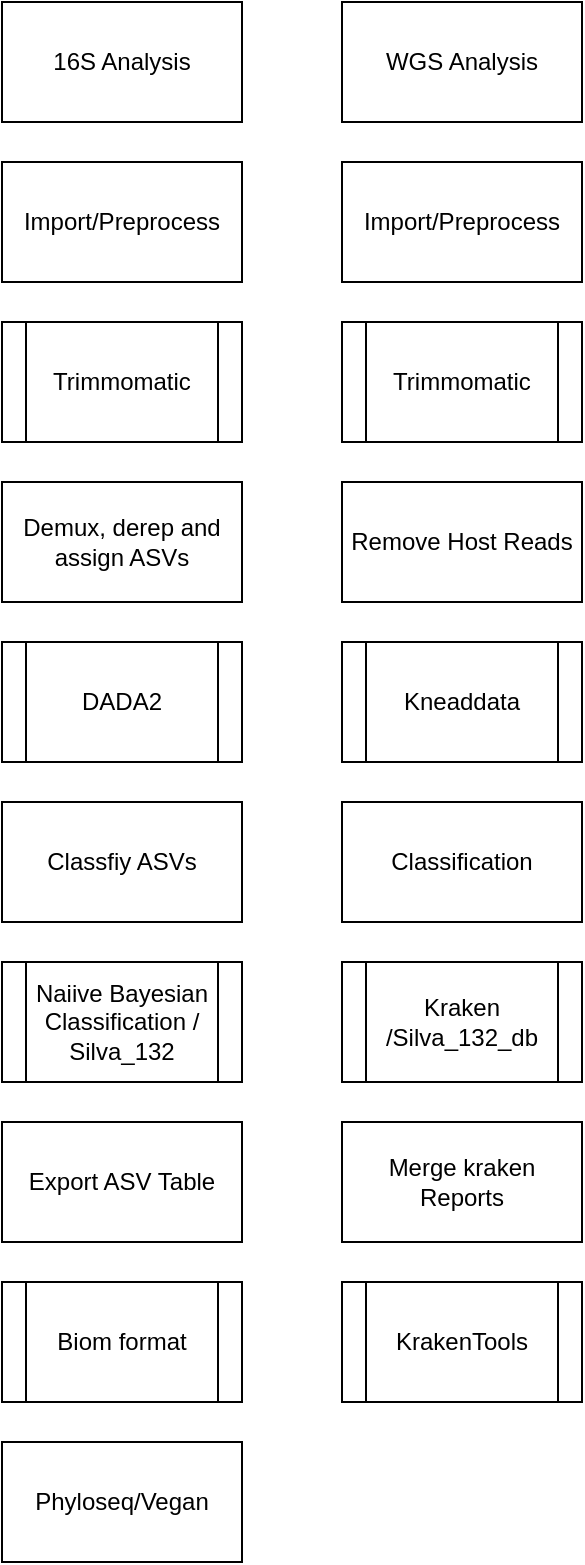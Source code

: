 <mxfile version="12.3.3" type="github" pages="1">
  <diagram id="aIfodTEEhpYNLTLujZq8" name="Page-1">
    <mxGraphModel dx="701" dy="753" grid="1" gridSize="10" guides="1" tooltips="1" connect="1" arrows="1" fold="1" page="1" pageScale="1" pageWidth="850" pageHeight="1100" math="0" shadow="0">
      <root>
        <mxCell id="0"/>
        <mxCell id="1" parent="0"/>
        <mxCell id="z1Qga7K4hBXqa47U3bRo-19" value="Import/Preprocess" style="rounded=0;whiteSpace=wrap;html=1;" parent="1" vertex="1">
          <mxGeometry x="20" y="80" width="120" height="60" as="geometry"/>
        </mxCell>
        <mxCell id="z1Qga7K4hBXqa47U3bRo-21" value="Trimmomatic" style="shape=process;whiteSpace=wrap;html=1;backgroundOutline=1;" parent="1" vertex="1">
          <mxGeometry x="20" y="160" width="120" height="60" as="geometry"/>
        </mxCell>
        <mxCell id="z1Qga7K4hBXqa47U3bRo-22" value="Demux, derep and assign ASVs" style="rounded=0;whiteSpace=wrap;html=1;" parent="1" vertex="1">
          <mxGeometry x="20" y="240" width="120" height="60" as="geometry"/>
        </mxCell>
        <mxCell id="z1Qga7K4hBXqa47U3bRo-24" value="DADA2" style="shape=process;whiteSpace=wrap;html=1;backgroundOutline=1;" parent="1" vertex="1">
          <mxGeometry x="20" y="320" width="120" height="60" as="geometry"/>
        </mxCell>
        <mxCell id="z1Qga7K4hBXqa47U3bRo-25" value="Classfiy ASVs" style="rounded=0;whiteSpace=wrap;html=1;" parent="1" vertex="1">
          <mxGeometry x="20" y="400" width="120" height="60" as="geometry"/>
        </mxCell>
        <mxCell id="z1Qga7K4hBXqa47U3bRo-26" value="Naiive Bayesian Classification / Silva_132" style="shape=process;whiteSpace=wrap;html=1;backgroundOutline=1;" parent="1" vertex="1">
          <mxGeometry x="20" y="480" width="120" height="60" as="geometry"/>
        </mxCell>
        <mxCell id="z1Qga7K4hBXqa47U3bRo-27" value="Export ASV Table" style="rounded=0;whiteSpace=wrap;html=1;" parent="1" vertex="1">
          <mxGeometry x="20" y="560" width="120" height="60" as="geometry"/>
        </mxCell>
        <mxCell id="z1Qga7K4hBXqa47U3bRo-28" value="Biom format" style="shape=process;whiteSpace=wrap;html=1;backgroundOutline=1;" parent="1" vertex="1">
          <mxGeometry x="20" y="640" width="120" height="60" as="geometry"/>
        </mxCell>
        <mxCell id="vO8cuKI6ajwZZJrB0dNT-1" value="16S Analysis" style="rounded=0;whiteSpace=wrap;html=1;" vertex="1" parent="1">
          <mxGeometry x="20" width="120" height="60" as="geometry"/>
        </mxCell>
        <mxCell id="vO8cuKI6ajwZZJrB0dNT-2" value="Import/Preprocess" style="rounded=0;whiteSpace=wrap;html=1;" vertex="1" parent="1">
          <mxGeometry x="190" y="80" width="120" height="60" as="geometry"/>
        </mxCell>
        <mxCell id="vO8cuKI6ajwZZJrB0dNT-3" value="Trimmomatic" style="shape=process;whiteSpace=wrap;html=1;backgroundOutline=1;" vertex="1" parent="1">
          <mxGeometry x="190" y="160" width="120" height="60" as="geometry"/>
        </mxCell>
        <mxCell id="vO8cuKI6ajwZZJrB0dNT-4" value="Remove Host Reads" style="rounded=0;whiteSpace=wrap;html=1;" vertex="1" parent="1">
          <mxGeometry x="190" y="240" width="120" height="60" as="geometry"/>
        </mxCell>
        <mxCell id="vO8cuKI6ajwZZJrB0dNT-5" value="Kneaddata" style="shape=process;whiteSpace=wrap;html=1;backgroundOutline=1;" vertex="1" parent="1">
          <mxGeometry x="190" y="320" width="120" height="60" as="geometry"/>
        </mxCell>
        <mxCell id="vO8cuKI6ajwZZJrB0dNT-6" value="Classification" style="rounded=0;whiteSpace=wrap;html=1;" vertex="1" parent="1">
          <mxGeometry x="190" y="400" width="120" height="60" as="geometry"/>
        </mxCell>
        <mxCell id="vO8cuKI6ajwZZJrB0dNT-7" value="Kraken /Silva_132_db" style="shape=process;whiteSpace=wrap;html=1;backgroundOutline=1;" vertex="1" parent="1">
          <mxGeometry x="190" y="480" width="120" height="60" as="geometry"/>
        </mxCell>
        <mxCell id="vO8cuKI6ajwZZJrB0dNT-8" value="Merge kraken Reports" style="rounded=0;whiteSpace=wrap;html=1;" vertex="1" parent="1">
          <mxGeometry x="190" y="560" width="120" height="60" as="geometry"/>
        </mxCell>
        <mxCell id="vO8cuKI6ajwZZJrB0dNT-9" value="KrakenTools" style="shape=process;whiteSpace=wrap;html=1;backgroundOutline=1;" vertex="1" parent="1">
          <mxGeometry x="190" y="640" width="120" height="60" as="geometry"/>
        </mxCell>
        <mxCell id="vO8cuKI6ajwZZJrB0dNT-10" value="WGS Analysis" style="rounded=0;whiteSpace=wrap;html=1;" vertex="1" parent="1">
          <mxGeometry x="190" width="120" height="60" as="geometry"/>
        </mxCell>
        <mxCell id="vO8cuKI6ajwZZJrB0dNT-13" value="Phyloseq/Vegan" style="rounded=0;whiteSpace=wrap;html=1;" vertex="1" parent="1">
          <mxGeometry x="20" y="720" width="120" height="60" as="geometry"/>
        </mxCell>
      </root>
    </mxGraphModel>
  </diagram>
</mxfile>
